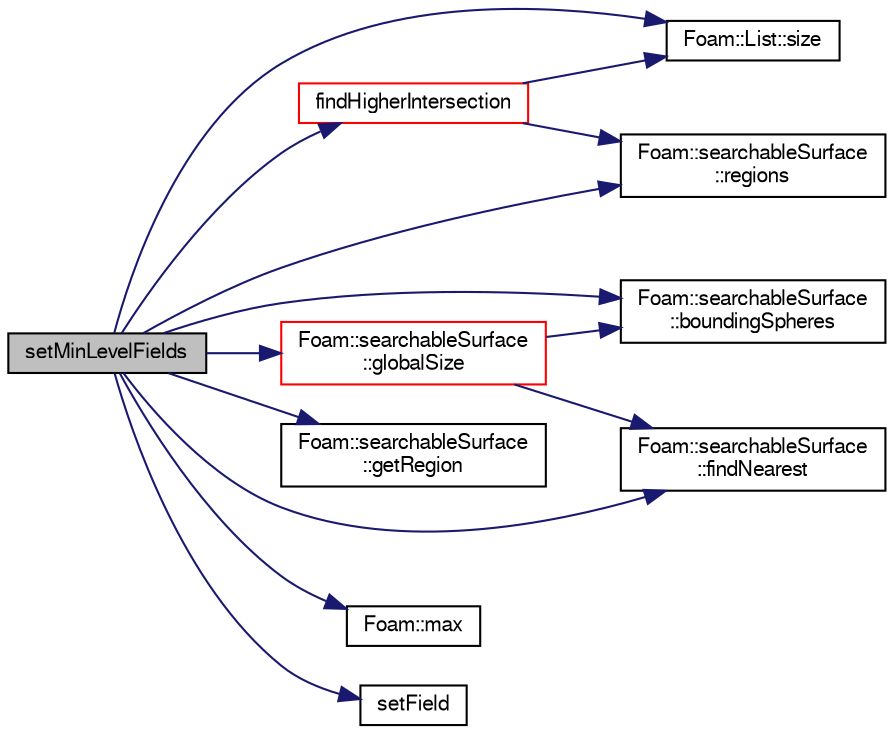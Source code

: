 digraph "setMinLevelFields"
{
  bgcolor="transparent";
  edge [fontname="FreeSans",fontsize="10",labelfontname="FreeSans",labelfontsize="10"];
  node [fontname="FreeSans",fontsize="10",shape=record];
  rankdir="LR";
  Node570 [label="setMinLevelFields",height=0.2,width=0.4,color="black", fillcolor="grey75", style="filled", fontcolor="black"];
  Node570 -> Node571 [color="midnightblue",fontsize="10",style="solid",fontname="FreeSans"];
  Node571 [label="Foam::searchableSurface\l::boundingSpheres",height=0.2,width=0.4,color="black",URL="$a25234.html#ae504a3694e3469175441cdf18170cb7c",tooltip="Get bounding spheres (centre and radius squared), one per element. "];
  Node570 -> Node572 [color="midnightblue",fontsize="10",style="solid",fontname="FreeSans"];
  Node572 [label="findHigherIntersection",height=0.2,width=0.4,color="red",URL="$a24686.html#ab922b885ce753bb5ea4242b5d15f8cee",tooltip="Find intersection of edge. Return -1 or first surface. "];
  Node572 -> Node574 [color="midnightblue",fontsize="10",style="solid",fontname="FreeSans"];
  Node574 [label="Foam::List::size",height=0.2,width=0.4,color="black",URL="$a25694.html#a8a5f6fa29bd4b500caf186f60245b384",tooltip="Override size to be inconsistent with allocated storage. "];
  Node572 -> Node598 [color="midnightblue",fontsize="10",style="solid",fontname="FreeSans"];
  Node598 [label="Foam::searchableSurface\l::regions",height=0.2,width=0.4,color="black",URL="$a25234.html#a7ebf756bf55e688f61fab68366c6c950",tooltip="Names of regions. "];
  Node570 -> Node605 [color="midnightblue",fontsize="10",style="solid",fontname="FreeSans"];
  Node605 [label="Foam::searchableSurface\l::findNearest",height=0.2,width=0.4,color="black",URL="$a25234.html#a3f42c3915b774a7541668a069ce52dc6"];
  Node570 -> Node602 [color="midnightblue",fontsize="10",style="solid",fontname="FreeSans"];
  Node602 [label="Foam::searchableSurface\l::getRegion",height=0.2,width=0.4,color="black",URL="$a25234.html#a08a437fdcf019de7941dbee87d35a56e",tooltip="From a set of points and indices get the region. "];
  Node570 -> Node606 [color="midnightblue",fontsize="10",style="solid",fontname="FreeSans"];
  Node606 [label="Foam::searchableSurface\l::globalSize",height=0.2,width=0.4,color="red",URL="$a25234.html#ac5f772f3178732f6a128f36aac0212fd",tooltip="Range of global indices that can be returned. "];
  Node606 -> Node571 [color="midnightblue",fontsize="10",style="solid",fontname="FreeSans"];
  Node606 -> Node605 [color="midnightblue",fontsize="10",style="solid",fontname="FreeSans"];
  Node570 -> Node611 [color="midnightblue",fontsize="10",style="solid",fontname="FreeSans"];
  Node611 [label="Foam::max",height=0.2,width=0.4,color="black",URL="$a21124.html#ac993e906cf2774ae77e666bc24e81733"];
  Node570 -> Node598 [color="midnightblue",fontsize="10",style="solid",fontname="FreeSans"];
  Node570 -> Node612 [color="midnightblue",fontsize="10",style="solid",fontname="FreeSans"];
  Node612 [label="setField",height=0.2,width=0.4,color="black",URL="$a19523.html#a7b21b49ca181f435ab9162696f67b0e1"];
  Node570 -> Node574 [color="midnightblue",fontsize="10",style="solid",fontname="FreeSans"];
}
